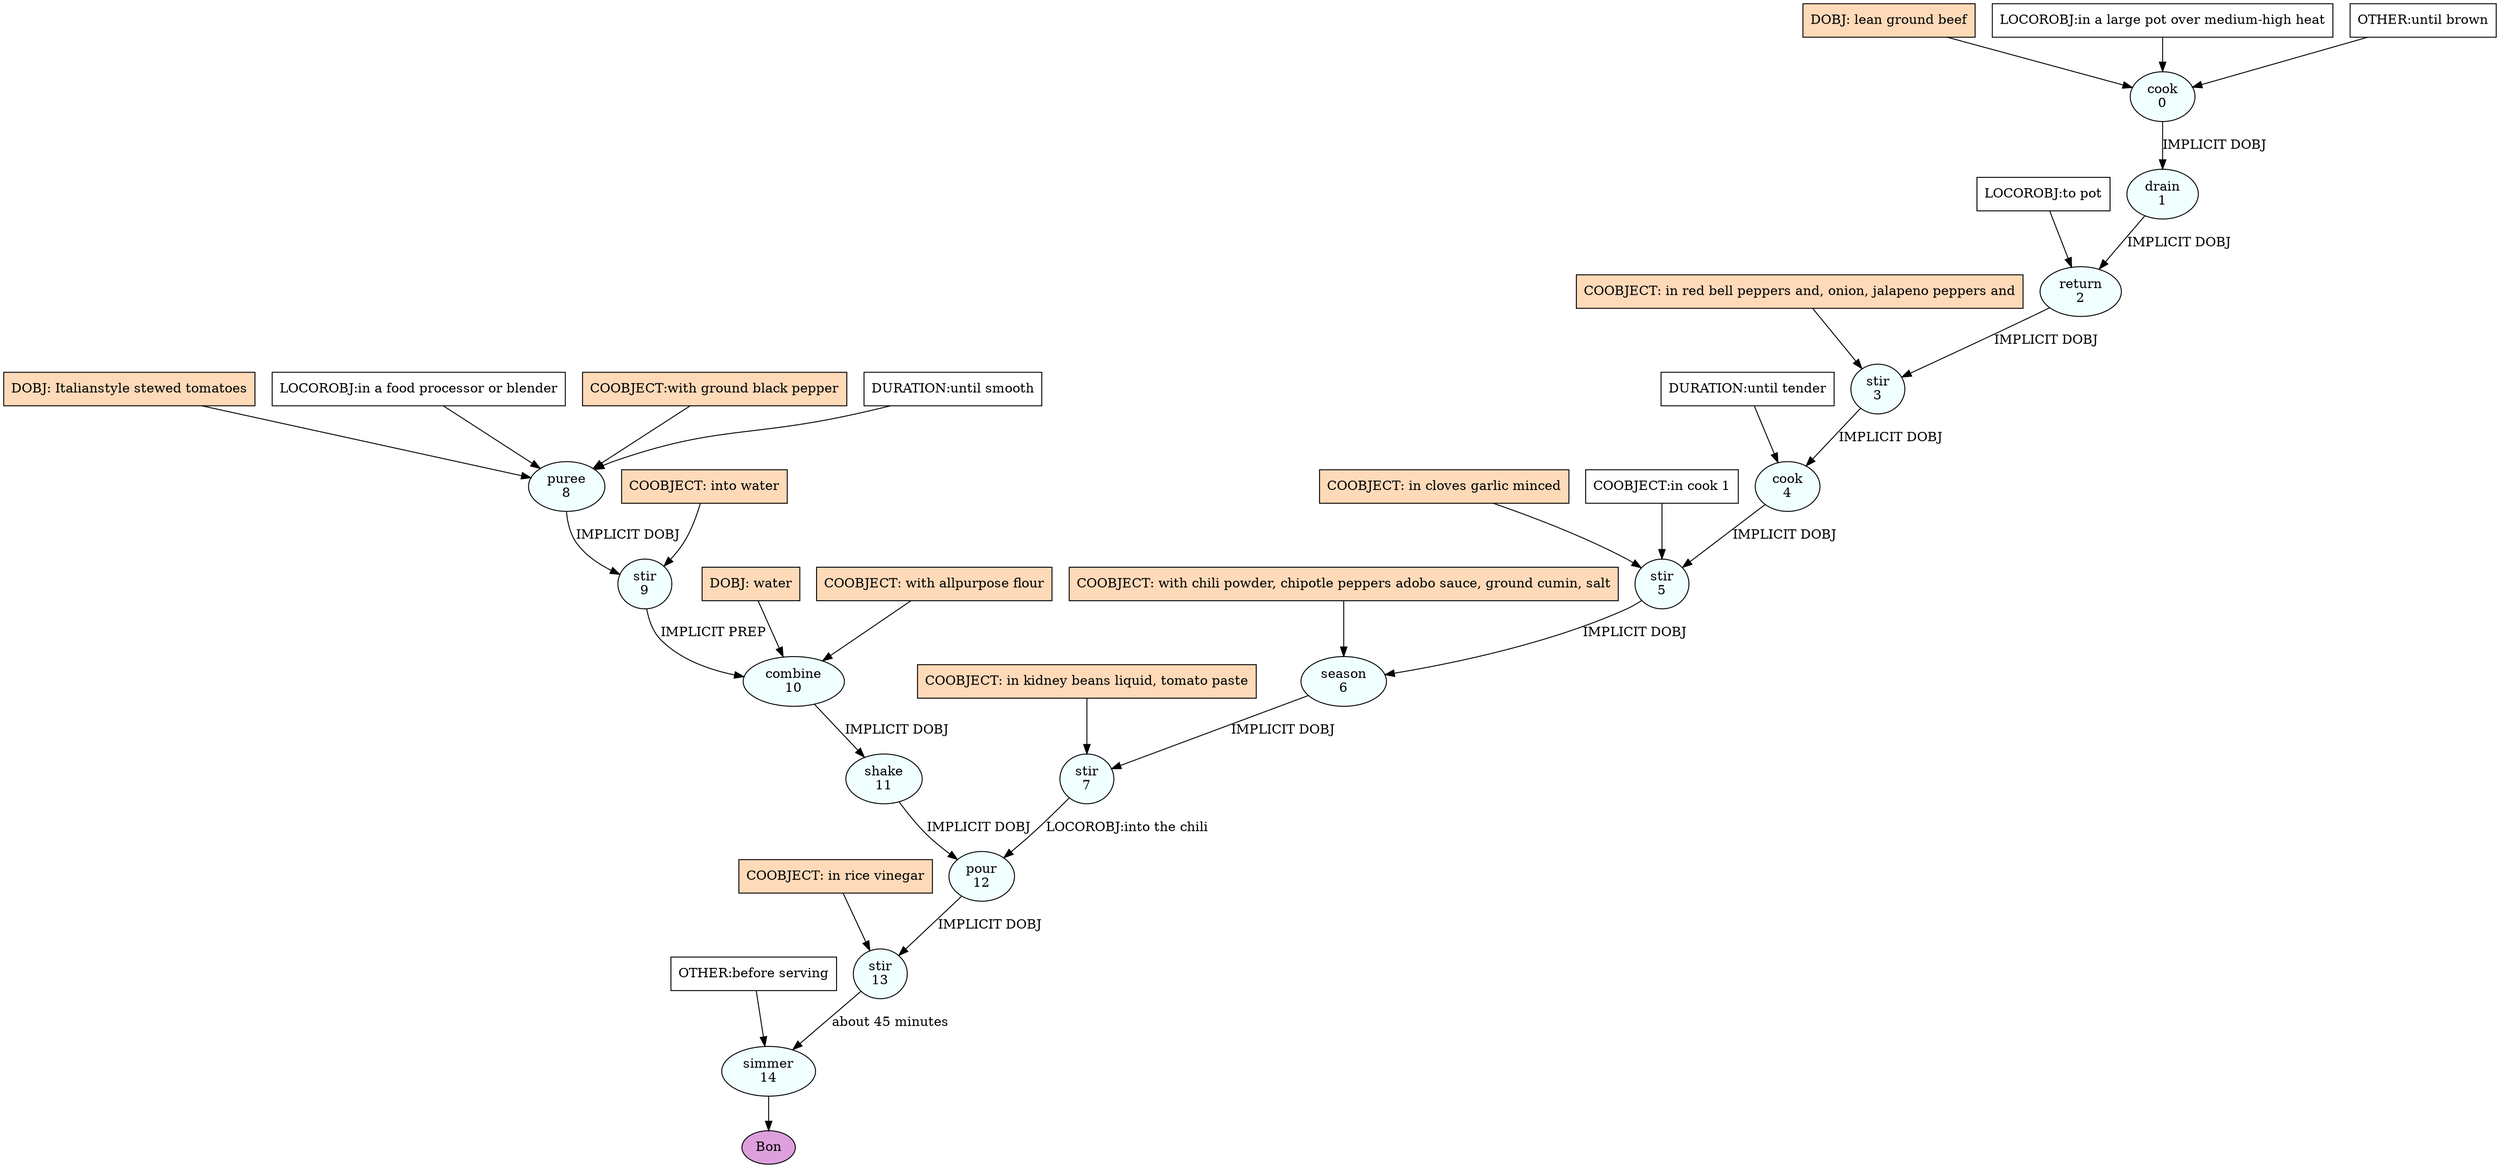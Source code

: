 digraph recipe {
E0[label="cook
0", shape=oval, style=filled, fillcolor=azure]
E1[label="drain
1", shape=oval, style=filled, fillcolor=azure]
E2[label="return
2", shape=oval, style=filled, fillcolor=azure]
E3[label="stir
3", shape=oval, style=filled, fillcolor=azure]
E4[label="cook
4", shape=oval, style=filled, fillcolor=azure]
E5[label="stir
5", shape=oval, style=filled, fillcolor=azure]
E6[label="season
6", shape=oval, style=filled, fillcolor=azure]
E7[label="stir
7", shape=oval, style=filled, fillcolor=azure]
E8[label="puree
8", shape=oval, style=filled, fillcolor=azure]
E9[label="stir
9", shape=oval, style=filled, fillcolor=azure]
E10[label="combine
10", shape=oval, style=filled, fillcolor=azure]
E11[label="shake
11", shape=oval, style=filled, fillcolor=azure]
E12[label="pour
12", shape=oval, style=filled, fillcolor=azure]
E13[label="stir
13", shape=oval, style=filled, fillcolor=azure]
E14[label="simmer
14", shape=oval, style=filled, fillcolor=azure]
D0[label="DOBJ: lean ground beef", shape=box, style=filled, fillcolor=peachpuff]
D0 -> E0
P0_0[label="LOCOROBJ:in a large pot over medium-high heat", shape=box, style=filled, fillcolor=white]
P0_0 -> E0
P0_1[label="OTHER:until brown", shape=box, style=filled, fillcolor=white]
P0_1 -> E0
D8[label="DOBJ: Italianstyle stewed tomatoes", shape=box, style=filled, fillcolor=peachpuff]
D8 -> E8
P8_0[label="LOCOROBJ:in a food processor or blender", shape=box, style=filled, fillcolor=white]
P8_0 -> E8
P8_1[label="COOBJECT:with ground black pepper", shape=box, style=filled, fillcolor=peachpuff]
P8_1 -> E8
P8_2[label="DURATION:until smooth", shape=box, style=filled, fillcolor=white]
P8_2 -> E8
E0 -> E1 [label="IMPLICIT DOBJ"]
E1 -> E2 [label="IMPLICIT DOBJ"]
P2_0_0[label="LOCOROBJ:to pot", shape=box, style=filled, fillcolor=white]
P2_0_0 -> E2
E2 -> E3 [label="IMPLICIT DOBJ"]
P3_0_ing[label="COOBJECT: in red bell peppers and, onion, jalapeno peppers and", shape=box, style=filled, fillcolor=peachpuff]
P3_0_ing -> E3
E3 -> E4 [label="IMPLICIT DOBJ"]
P4_0_0[label="DURATION:until tender", shape=box, style=filled, fillcolor=white]
P4_0_0 -> E4
E4 -> E5 [label="IMPLICIT DOBJ"]
P5_0_ing[label="COOBJECT: in cloves garlic minced", shape=box, style=filled, fillcolor=peachpuff]
P5_0_ing -> E5
P5_0_0[label="COOBJECT:in cook 1", shape=box, style=filled, fillcolor=white]
P5_0_0 -> E5
E5 -> E6 [label="IMPLICIT DOBJ"]
P6_0_ing[label="COOBJECT: with chili powder, chipotle peppers adobo sauce, ground cumin, salt", shape=box, style=filled, fillcolor=peachpuff]
P6_0_ing -> E6
E6 -> E7 [label="IMPLICIT DOBJ"]
P7_0_ing[label="COOBJECT: in kidney beans liquid, tomato paste", shape=box, style=filled, fillcolor=peachpuff]
P7_0_ing -> E7
E8 -> E9 [label="IMPLICIT DOBJ"]
P9_0_ing[label="COOBJECT: into water", shape=box, style=filled, fillcolor=peachpuff]
P9_0_ing -> E9
D10_ing[label="DOBJ: water", shape=box, style=filled, fillcolor=peachpuff]
D10_ing -> E10
E9 -> E10 [label="IMPLICIT PREP"]
P10_1_ing[label="COOBJECT: with allpurpose flour", shape=box, style=filled, fillcolor=peachpuff]
P10_1_ing -> E10
E10 -> E11 [label="IMPLICIT DOBJ"]
E11 -> E12 [label="IMPLICIT DOBJ"]
E7 -> E12 [label="LOCOROBJ:into the chili"]
E12 -> E13 [label="IMPLICIT DOBJ"]
P13_0_ing[label="COOBJECT: in rice vinegar", shape=box, style=filled, fillcolor=peachpuff]
P13_0_ing -> E13
E13 -> E14 [label="about 45 minutes"]
P14_0_0[label="OTHER:before serving", shape=box, style=filled, fillcolor=white]
P14_0_0 -> E14
EOR[label="Bon", shape=oval, style=filled, fillcolor=plum]
E14 -> EOR
}
